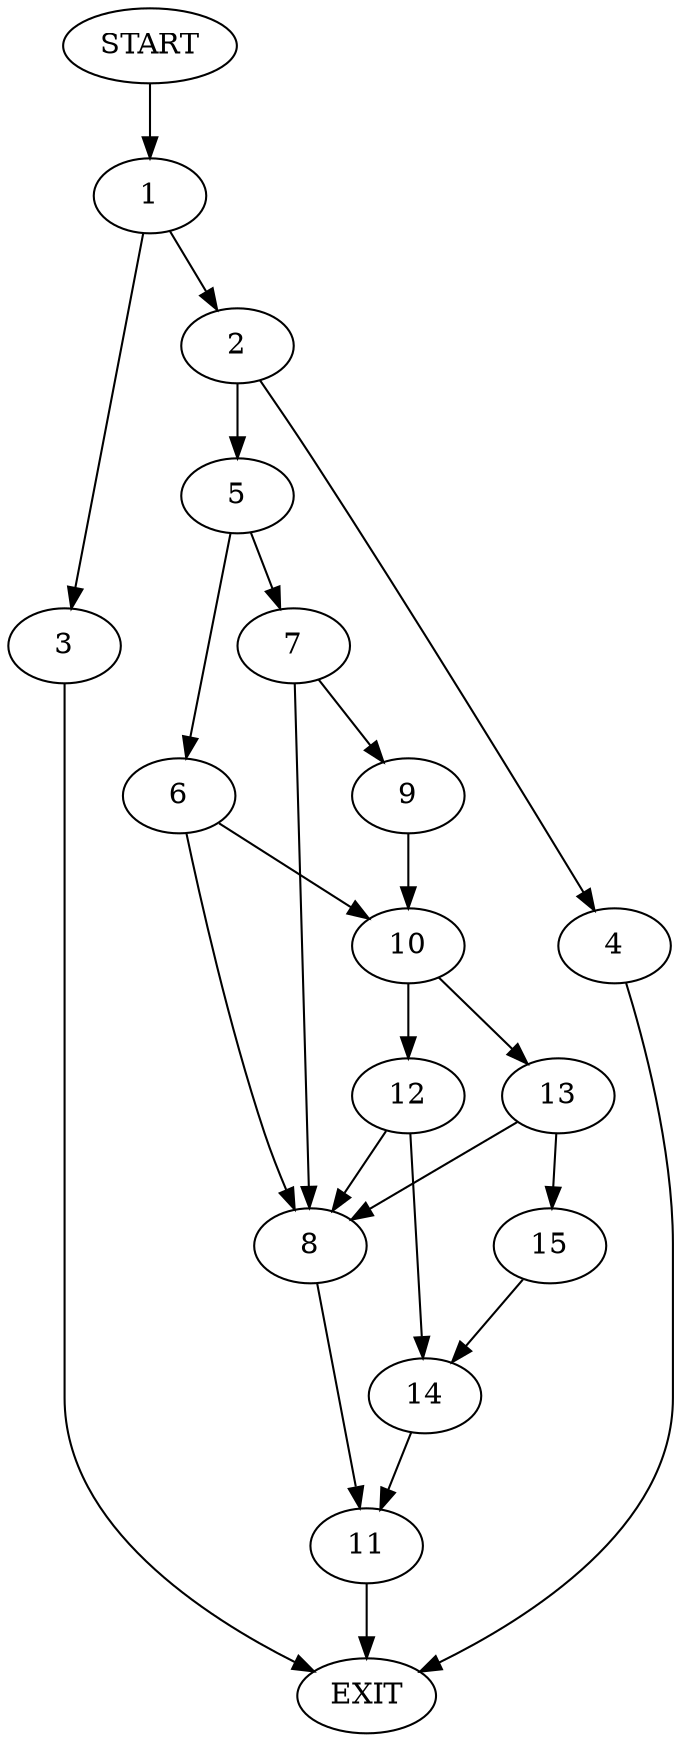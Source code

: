 digraph {
0 [label="START"]
16 [label="EXIT"]
0 -> 1
1 -> 2
1 -> 3
3 -> 16
2 -> 4
2 -> 5
4 -> 16
5 -> 6
5 -> 7
7 -> 8
7 -> 9
6 -> 8
6 -> 10
8 -> 11
9 -> 10
10 -> 12
10 -> 13
12 -> 8
12 -> 14
13 -> 15
13 -> 8
15 -> 14
14 -> 11
11 -> 16
}
